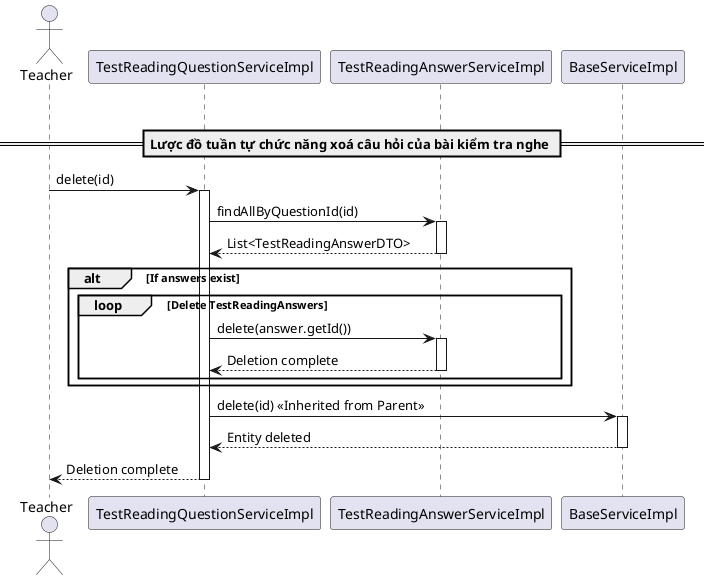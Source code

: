 @startuml deleteTestReadingQuestion

actor Teacher
participant "TestReadingQuestionServiceImpl" as TestReadingQuestionService
participant "TestReadingAnswerServiceImpl" as TestReadingAnswerService
participant "BaseServiceImpl" as BaseService
par
== Lược đồ tuần tự chức năng xoá câu hỏi của bài kiểm tra nghe ==
Teacher -> TestReadingQuestionService: delete(id)
activate TestReadingQuestionService

TestReadingQuestionService -> TestReadingAnswerService: findAllByQuestionId(id)
activate TestReadingAnswerService
TestReadingAnswerService --> TestReadingQuestionService: List<TestReadingAnswerDTO>
deactivate TestReadingAnswerService

alt If answers exist
    loop Delete TestReadingAnswers
        TestReadingQuestionService -> TestReadingAnswerService: delete(answer.getId())
        activate TestReadingAnswerService
        TestReadingAnswerService --> TestReadingQuestionService: Deletion complete
        deactivate TestReadingAnswerService
    end
end

TestReadingQuestionService -> BaseService: delete(id) << Inherited from Parent >>
activate BaseService
BaseService --> TestReadingQuestionService: Entity deleted
deactivate BaseService

TestReadingQuestionService --> Teacher: Deletion complete
deactivate TestReadingQuestionService

@enduml
